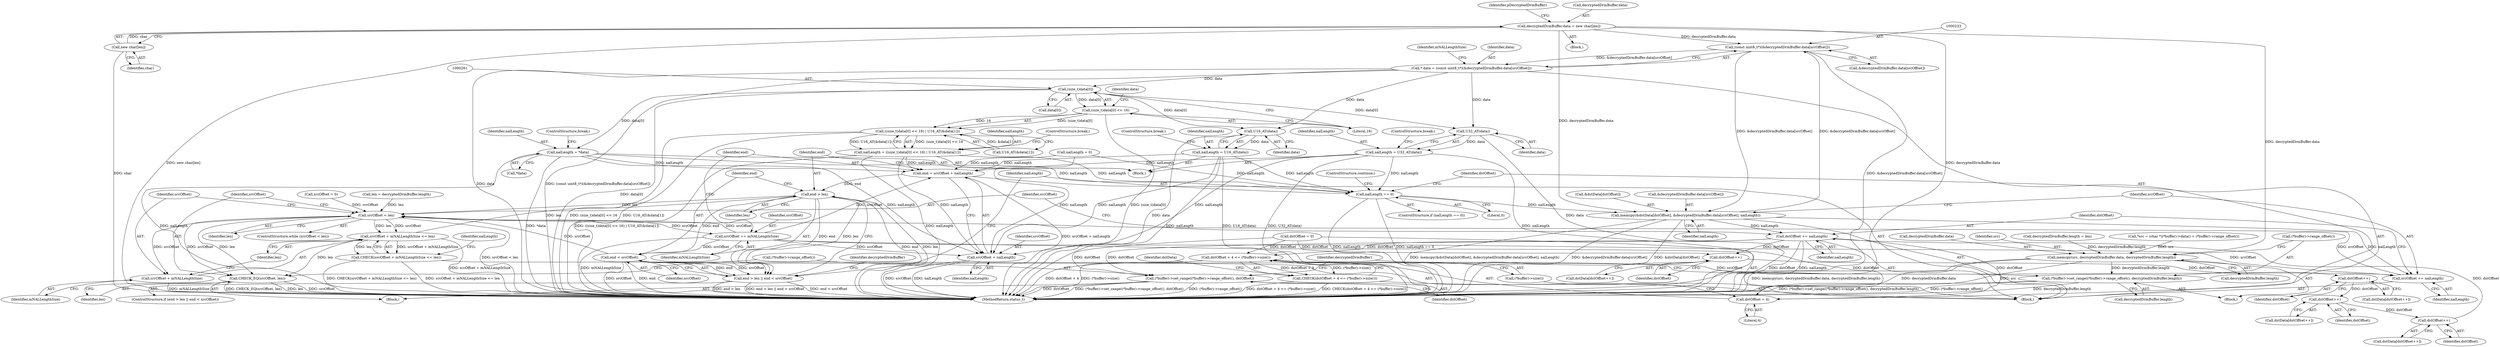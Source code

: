 digraph "0_Android_e248db02fbab2ee9162940bc19f087fd7d96cb9d@API" {
"1000136" [label="(Call,decryptedDrmBuffer.data = new char[len])"];
"1000140" [label="(Call,new char[len])"];
"1000232" [label="(Call,(const uint8_t*)(&decryptedDrmBuffer.data[srcOffset]))"];
"1000230" [label="(Call,* data = (const uint8_t*)(&decryptedDrmBuffer.data[srcOffset]))"];
"1000252" [label="(Call,U16_AT(data))"];
"1000250" [label="(Call,nalLength = U16_AT(data))"];
"1000287" [label="(Call,end = srcOffset + nalLength)"];
"1000294" [label="(Call,end > len)"];
"1000215" [label="(Call,srcOffset < len)"];
"1000220" [label="(Call,srcOffset + mNALLengthSize <= len)"];
"1000219" [label="(Call,CHECK(srcOffset + mNALLengthSize <= len))"];
"1000370" [label="(Call,CHECK_EQ(srcOffset, len))"];
"1000221" [label="(Call,srcOffset + mNALLengthSize)"];
"1000283" [label="(Call,srcOffset += mNALLengthSize)"];
"1000289" [label="(Call,srcOffset + nalLength)"];
"1000297" [label="(Call,end < srcOffset)"];
"1000293" [label="(Call,end > len || end < srcOffset)"];
"1000364" [label="(Call,srcOffset += nalLength)"];
"1000317" [label="(Call,nalLength == 0)"];
"1000352" [label="(Call,memcpy(&dstData[dstOffset], &decryptedDrmBuffer.data[srcOffset], nalLength))"];
"1000367" [label="(Call,dstOffset += nalLength)"];
"1000323" [label="(Call,dstOffset + 4 <= (*buffer)->size())"];
"1000322" [label="(Call,CHECK(dstOffset + 4 <= (*buffer)->size()))"];
"1000324" [label="(Call,dstOffset + 4)"];
"1000331" [label="(Call,dstOffset++)"];
"1000337" [label="(Call,dstOffset++)"];
"1000343" [label="(Call,dstOffset++)"];
"1000349" [label="(Call,dstOffset++)"];
"1000373" [label="(Call,(*buffer)->set_range((*buffer)->range_offset(), dstOffset))"];
"1000260" [label="(Call,(size_t)data[0])"];
"1000244" [label="(Call,nalLength = *data)"];
"1000259" [label="(Call,(size_t)data[0] << 16)"];
"1000258" [label="(Call,((size_t)data[0] << 16) | U16_AT(&data[1]))"];
"1000256" [label="(Call,nalLength = ((size_t)data[0] << 16) | U16_AT(&data[1]))"];
"1000275" [label="(Call,U32_AT(data))"];
"1000273" [label="(Call,nalLength = U32_AT(data))"];
"1000378" [label="(Call,memcpy(src, decryptedDrmBuffer.data, decryptedDrmBuffer.length))"];
"1000386" [label="(Call,(*buffer)->set_range((*buffer)->range_offset(), decryptedDrmBuffer.length))"];
"1000246" [label="(Call,*data)"];
"1000248" [label="(ControlStructure,break;)"];
"1000232" [label="(Call,(const uint8_t*)(&decryptedDrmBuffer.data[srcOffset]))"];
"1000296" [label="(Identifier,len)"];
"1000292" [label="(ControlStructure,if (end > len || end < srcOffset))"];
"1000332" [label="(Identifier,dstOffset)"];
"1000257" [label="(Identifier,nalLength)"];
"1000298" [label="(Identifier,end)"];
"1000331" [label="(Call,dstOffset++)"];
"1000252" [label="(Call,U16_AT(data))"];
"1000369" [label="(Identifier,nalLength)"];
"1000262" [label="(Call,data[0])"];
"1000375" [label="(Identifier,dstOffset)"];
"1000194" [label="(Block,)"];
"1000367" [label="(Call,dstOffset += nalLength)"];
"1000131" [label="(Call,decryptedDrmBuffer.length = len)"];
"1000215" [label="(Call,srcOffset < len)"];
"1000363" [label="(Identifier,nalLength)"];
"1000366" [label="(Identifier,nalLength)"];
"1000245" [label="(Identifier,nalLength)"];
"1000224" [label="(Identifier,len)"];
"1000349" [label="(Call,dstOffset++)"];
"1000271" [label="(ControlStructure,break;)"];
"1000122" [label="(Call,*src = (char *)(*buffer)->data() + (*buffer)->range_offset())"];
"1000140" [label="(Call,new char[len])"];
"1000269" [label="(Identifier,data)"];
"1000276" [label="(Identifier,data)"];
"1000377" [label="(Block,)"];
"1000141" [label="(Identifier,char)"];
"1000295" [label="(Identifier,end)"];
"1000326" [label="(Literal,4)"];
"1000136" [label="(Call,decryptedDrmBuffer.data = new char[len])"];
"1000284" [label="(Identifier,srcOffset)"];
"1000335" [label="(Call,dstData[dstOffset++])"];
"1000103" [label="(Block,)"];
"1000344" [label="(Identifier,dstOffset)"];
"1000223" [label="(Identifier,mNALLengthSize)"];
"1000206" [label="(Call,dstOffset = 0)"];
"1000291" [label="(Identifier,nalLength)"];
"1000373" [label="(Call,(*buffer)->set_range((*buffer)->range_offset(), dstOffset))"];
"1000277" [label="(ControlStructure,break;)"];
"1000260" [label="(Call,(size_t)data[0])"];
"1000287" [label="(Call,end = srcOffset + nalLength)"];
"1000244" [label="(Call,nalLength = *data)"];
"1000251" [label="(Identifier,nalLength)"];
"1000221" [label="(Call,srcOffset + mNALLengthSize)"];
"1000144" [label="(Identifier,pDecryptedDrmBuffer)"];
"1000273" [label="(Call,nalLength = U32_AT(data))"];
"1000387" [label="(Call,(*buffer)->range_offset())"];
"1000230" [label="(Call,* data = (const uint8_t*)(&decryptedDrmBuffer.data[srcOffset]))"];
"1000220" [label="(Call,srcOffset + mNALLengthSize <= len)"];
"1000217" [label="(Identifier,len)"];
"1000388" [label="(Call,decryptedDrmBuffer.length)"];
"1000303" [label="(Identifier,decryptedDrmBuffer)"];
"1000289" [label="(Call,srcOffset + nalLength)"];
"1000371" [label="(Identifier,srcOffset)"];
"1000299" [label="(Identifier,srcOffset)"];
"1000226" [label="(Call,nalLength = 0)"];
"1000290" [label="(Identifier,srcOffset)"];
"1000341" [label="(Call,dstData[dstOffset++])"];
"1000372" [label="(Identifier,len)"];
"1000368" [label="(Identifier,dstOffset)"];
"1000218" [label="(Block,)"];
"1000386" [label="(Call,(*buffer)->set_range((*buffer)->range_offset(), decryptedDrmBuffer.length))"];
"1000219" [label="(Call,CHECK(srcOffset + mNALLengthSize <= len))"];
"1000202" [label="(Call,srcOffset = 0)"];
"1000316" [label="(ControlStructure,if (nalLength == 0))"];
"1000137" [label="(Call,decryptedDrmBuffer.data)"];
"1000383" [label="(Call,decryptedDrmBuffer.length)"];
"1000374" [label="(Call,(*buffer)->range_offset())"];
"1000250" [label="(Call,nalLength = U16_AT(data))"];
"1000297" [label="(Call,end < srcOffset)"];
"1000347" [label="(Call,dstData[dstOffset++])"];
"1000285" [label="(Identifier,mNALLengthSize)"];
"1000222" [label="(Identifier,srcOffset)"];
"1000231" [label="(Identifier,data)"];
"1000256" [label="(Call,nalLength = ((size_t)data[0] << 16) | U16_AT(&data[1]))"];
"1000357" [label="(Call,&decryptedDrmBuffer.data[srcOffset])"];
"1000254" [label="(ControlStructure,break;)"];
"1000234" [label="(Call,&decryptedDrmBuffer.data[srcOffset])"];
"1000350" [label="(Identifier,dstOffset)"];
"1000380" [label="(Call,decryptedDrmBuffer.data)"];
"1000209" [label="(Call,len = decryptedDrmBuffer.length)"];
"1000317" [label="(Call,nalLength == 0)"];
"1000259" [label="(Call,(size_t)data[0] << 16)"];
"1000321" [label="(ControlStructure,continue;)"];
"1000330" [label="(Identifier,dstData)"];
"1000365" [label="(Identifier,srcOffset)"];
"1000343" [label="(Call,dstOffset++)"];
"1000378" [label="(Call,memcpy(src, decryptedDrmBuffer.data, decryptedDrmBuffer.length))"];
"1000275" [label="(Call,U32_AT(data))"];
"1000329" [label="(Call,dstData[dstOffset++])"];
"1000352" [label="(Call,memcpy(&dstData[dstOffset], &decryptedDrmBuffer.data[srcOffset], nalLength))"];
"1000283" [label="(Call,srcOffset += mNALLengthSize)"];
"1000327" [label="(Call,(*buffer)->size())"];
"1000258" [label="(Call,((size_t)data[0] << 16) | U16_AT(&data[1]))"];
"1000216" [label="(Identifier,srcOffset)"];
"1000318" [label="(Identifier,nalLength)"];
"1000319" [label="(Literal,0)"];
"1000324" [label="(Call,dstOffset + 4)"];
"1000323" [label="(Call,dstOffset + 4 <= (*buffer)->size())"];
"1000325" [label="(Identifier,dstOffset)"];
"1000379" [label="(Identifier,src)"];
"1000353" [label="(Call,&dstData[dstOffset])"];
"1000322" [label="(Call,CHECK(dstOffset + 4 <= (*buffer)->size()))"];
"1000242" [label="(Block,)"];
"1000406" [label="(MethodReturn,status_t)"];
"1000338" [label="(Identifier,dstOffset)"];
"1000265" [label="(Literal,16)"];
"1000241" [label="(Identifier,mNALLengthSize)"];
"1000294" [label="(Call,end > len)"];
"1000227" [label="(Identifier,nalLength)"];
"1000337" [label="(Call,dstOffset++)"];
"1000274" [label="(Identifier,nalLength)"];
"1000293" [label="(Call,end > len || end < srcOffset)"];
"1000288" [label="(Identifier,end)"];
"1000364" [label="(Call,srcOffset += nalLength)"];
"1000253" [label="(Identifier,data)"];
"1000393" [label="(Identifier,decryptedDrmBuffer)"];
"1000266" [label="(Call,U16_AT(&data[1]))"];
"1000214" [label="(ControlStructure,while (srcOffset < len))"];
"1000370" [label="(Call,CHECK_EQ(srcOffset, len))"];
"1000136" -> "1000103"  [label="AST: "];
"1000136" -> "1000140"  [label="CFG: "];
"1000137" -> "1000136"  [label="AST: "];
"1000140" -> "1000136"  [label="AST: "];
"1000144" -> "1000136"  [label="CFG: "];
"1000136" -> "1000406"  [label="DDG: new char[len]"];
"1000136" -> "1000406"  [label="DDG: decryptedDrmBuffer.data"];
"1000140" -> "1000136"  [label="DDG: char"];
"1000136" -> "1000232"  [label="DDG: decryptedDrmBuffer.data"];
"1000136" -> "1000352"  [label="DDG: decryptedDrmBuffer.data"];
"1000136" -> "1000378"  [label="DDG: decryptedDrmBuffer.data"];
"1000140" -> "1000141"  [label="CFG: "];
"1000141" -> "1000140"  [label="AST: "];
"1000140" -> "1000406"  [label="DDG: char"];
"1000232" -> "1000230"  [label="AST: "];
"1000232" -> "1000234"  [label="CFG: "];
"1000233" -> "1000232"  [label="AST: "];
"1000234" -> "1000232"  [label="AST: "];
"1000230" -> "1000232"  [label="CFG: "];
"1000232" -> "1000406"  [label="DDG: &decryptedDrmBuffer.data[srcOffset]"];
"1000232" -> "1000230"  [label="DDG: &decryptedDrmBuffer.data[srcOffset]"];
"1000352" -> "1000232"  [label="DDG: &decryptedDrmBuffer.data[srcOffset]"];
"1000232" -> "1000352"  [label="DDG: &decryptedDrmBuffer.data[srcOffset]"];
"1000230" -> "1000218"  [label="AST: "];
"1000231" -> "1000230"  [label="AST: "];
"1000241" -> "1000230"  [label="CFG: "];
"1000230" -> "1000406"  [label="DDG: data"];
"1000230" -> "1000406"  [label="DDG: (const uint8_t*)(&decryptedDrmBuffer.data[srcOffset])"];
"1000230" -> "1000252"  [label="DDG: data"];
"1000230" -> "1000260"  [label="DDG: data"];
"1000230" -> "1000275"  [label="DDG: data"];
"1000252" -> "1000250"  [label="AST: "];
"1000252" -> "1000253"  [label="CFG: "];
"1000253" -> "1000252"  [label="AST: "];
"1000250" -> "1000252"  [label="CFG: "];
"1000252" -> "1000406"  [label="DDG: data"];
"1000252" -> "1000250"  [label="DDG: data"];
"1000260" -> "1000252"  [label="DDG: data[0]"];
"1000250" -> "1000242"  [label="AST: "];
"1000251" -> "1000250"  [label="AST: "];
"1000254" -> "1000250"  [label="CFG: "];
"1000250" -> "1000406"  [label="DDG: nalLength"];
"1000250" -> "1000406"  [label="DDG: U16_AT(data)"];
"1000250" -> "1000287"  [label="DDG: nalLength"];
"1000250" -> "1000289"  [label="DDG: nalLength"];
"1000250" -> "1000317"  [label="DDG: nalLength"];
"1000287" -> "1000218"  [label="AST: "];
"1000287" -> "1000289"  [label="CFG: "];
"1000288" -> "1000287"  [label="AST: "];
"1000289" -> "1000287"  [label="AST: "];
"1000295" -> "1000287"  [label="CFG: "];
"1000287" -> "1000406"  [label="DDG: srcOffset + nalLength"];
"1000283" -> "1000287"  [label="DDG: srcOffset"];
"1000273" -> "1000287"  [label="DDG: nalLength"];
"1000256" -> "1000287"  [label="DDG: nalLength"];
"1000244" -> "1000287"  [label="DDG: nalLength"];
"1000226" -> "1000287"  [label="DDG: nalLength"];
"1000287" -> "1000294"  [label="DDG: end"];
"1000294" -> "1000293"  [label="AST: "];
"1000294" -> "1000296"  [label="CFG: "];
"1000295" -> "1000294"  [label="AST: "];
"1000296" -> "1000294"  [label="AST: "];
"1000298" -> "1000294"  [label="CFG: "];
"1000293" -> "1000294"  [label="CFG: "];
"1000294" -> "1000406"  [label="DDG: len"];
"1000294" -> "1000406"  [label="DDG: end"];
"1000294" -> "1000215"  [label="DDG: len"];
"1000294" -> "1000293"  [label="DDG: end"];
"1000294" -> "1000293"  [label="DDG: len"];
"1000220" -> "1000294"  [label="DDG: len"];
"1000294" -> "1000297"  [label="DDG: end"];
"1000215" -> "1000214"  [label="AST: "];
"1000215" -> "1000217"  [label="CFG: "];
"1000216" -> "1000215"  [label="AST: "];
"1000217" -> "1000215"  [label="AST: "];
"1000222" -> "1000215"  [label="CFG: "];
"1000371" -> "1000215"  [label="CFG: "];
"1000215" -> "1000406"  [label="DDG: srcOffset < len"];
"1000364" -> "1000215"  [label="DDG: srcOffset"];
"1000297" -> "1000215"  [label="DDG: srcOffset"];
"1000202" -> "1000215"  [label="DDG: srcOffset"];
"1000283" -> "1000215"  [label="DDG: srcOffset"];
"1000209" -> "1000215"  [label="DDG: len"];
"1000215" -> "1000220"  [label="DDG: srcOffset"];
"1000215" -> "1000220"  [label="DDG: len"];
"1000215" -> "1000221"  [label="DDG: srcOffset"];
"1000215" -> "1000283"  [label="DDG: srcOffset"];
"1000215" -> "1000370"  [label="DDG: srcOffset"];
"1000215" -> "1000370"  [label="DDG: len"];
"1000220" -> "1000219"  [label="AST: "];
"1000220" -> "1000224"  [label="CFG: "];
"1000221" -> "1000220"  [label="AST: "];
"1000224" -> "1000220"  [label="AST: "];
"1000219" -> "1000220"  [label="CFG: "];
"1000220" -> "1000406"  [label="DDG: srcOffset + mNALLengthSize"];
"1000220" -> "1000219"  [label="DDG: srcOffset + mNALLengthSize"];
"1000220" -> "1000219"  [label="DDG: len"];
"1000220" -> "1000370"  [label="DDG: len"];
"1000219" -> "1000218"  [label="AST: "];
"1000227" -> "1000219"  [label="CFG: "];
"1000219" -> "1000406"  [label="DDG: CHECK(srcOffset + mNALLengthSize <= len)"];
"1000219" -> "1000406"  [label="DDG: srcOffset + mNALLengthSize <= len"];
"1000370" -> "1000194"  [label="AST: "];
"1000370" -> "1000372"  [label="CFG: "];
"1000371" -> "1000370"  [label="AST: "];
"1000372" -> "1000370"  [label="AST: "];
"1000374" -> "1000370"  [label="CFG: "];
"1000370" -> "1000406"  [label="DDG: CHECK_EQ(srcOffset, len)"];
"1000370" -> "1000406"  [label="DDG: len"];
"1000370" -> "1000406"  [label="DDG: srcOffset"];
"1000221" -> "1000223"  [label="CFG: "];
"1000222" -> "1000221"  [label="AST: "];
"1000223" -> "1000221"  [label="AST: "];
"1000224" -> "1000221"  [label="CFG: "];
"1000221" -> "1000406"  [label="DDG: mNALLengthSize"];
"1000283" -> "1000218"  [label="AST: "];
"1000283" -> "1000285"  [label="CFG: "];
"1000284" -> "1000283"  [label="AST: "];
"1000285" -> "1000283"  [label="AST: "];
"1000288" -> "1000283"  [label="CFG: "];
"1000283" -> "1000406"  [label="DDG: mNALLengthSize"];
"1000283" -> "1000289"  [label="DDG: srcOffset"];
"1000283" -> "1000297"  [label="DDG: srcOffset"];
"1000283" -> "1000364"  [label="DDG: srcOffset"];
"1000289" -> "1000291"  [label="CFG: "];
"1000290" -> "1000289"  [label="AST: "];
"1000291" -> "1000289"  [label="AST: "];
"1000289" -> "1000406"  [label="DDG: nalLength"];
"1000289" -> "1000406"  [label="DDG: srcOffset"];
"1000273" -> "1000289"  [label="DDG: nalLength"];
"1000256" -> "1000289"  [label="DDG: nalLength"];
"1000244" -> "1000289"  [label="DDG: nalLength"];
"1000226" -> "1000289"  [label="DDG: nalLength"];
"1000297" -> "1000293"  [label="AST: "];
"1000297" -> "1000299"  [label="CFG: "];
"1000298" -> "1000297"  [label="AST: "];
"1000299" -> "1000297"  [label="AST: "];
"1000293" -> "1000297"  [label="CFG: "];
"1000297" -> "1000406"  [label="DDG: end"];
"1000297" -> "1000406"  [label="DDG: srcOffset"];
"1000297" -> "1000293"  [label="DDG: end"];
"1000297" -> "1000293"  [label="DDG: srcOffset"];
"1000297" -> "1000364"  [label="DDG: srcOffset"];
"1000293" -> "1000292"  [label="AST: "];
"1000303" -> "1000293"  [label="CFG: "];
"1000318" -> "1000293"  [label="CFG: "];
"1000293" -> "1000406"  [label="DDG: end > len"];
"1000293" -> "1000406"  [label="DDG: end > len || end < srcOffset"];
"1000293" -> "1000406"  [label="DDG: end < srcOffset"];
"1000364" -> "1000218"  [label="AST: "];
"1000364" -> "1000366"  [label="CFG: "];
"1000365" -> "1000364"  [label="AST: "];
"1000366" -> "1000364"  [label="AST: "];
"1000368" -> "1000364"  [label="CFG: "];
"1000352" -> "1000364"  [label="DDG: nalLength"];
"1000317" -> "1000316"  [label="AST: "];
"1000317" -> "1000319"  [label="CFG: "];
"1000318" -> "1000317"  [label="AST: "];
"1000319" -> "1000317"  [label="AST: "];
"1000321" -> "1000317"  [label="CFG: "];
"1000325" -> "1000317"  [label="CFG: "];
"1000317" -> "1000406"  [label="DDG: nalLength"];
"1000317" -> "1000406"  [label="DDG: nalLength == 0"];
"1000273" -> "1000317"  [label="DDG: nalLength"];
"1000256" -> "1000317"  [label="DDG: nalLength"];
"1000244" -> "1000317"  [label="DDG: nalLength"];
"1000226" -> "1000317"  [label="DDG: nalLength"];
"1000317" -> "1000352"  [label="DDG: nalLength"];
"1000352" -> "1000218"  [label="AST: "];
"1000352" -> "1000363"  [label="CFG: "];
"1000353" -> "1000352"  [label="AST: "];
"1000357" -> "1000352"  [label="AST: "];
"1000363" -> "1000352"  [label="AST: "];
"1000365" -> "1000352"  [label="CFG: "];
"1000352" -> "1000406"  [label="DDG: &decryptedDrmBuffer.data[srcOffset]"];
"1000352" -> "1000406"  [label="DDG: &dstData[dstOffset]"];
"1000352" -> "1000406"  [label="DDG: memcpy(&dstData[dstOffset], &decryptedDrmBuffer.data[srcOffset], nalLength)"];
"1000352" -> "1000367"  [label="DDG: nalLength"];
"1000367" -> "1000218"  [label="AST: "];
"1000367" -> "1000369"  [label="CFG: "];
"1000368" -> "1000367"  [label="AST: "];
"1000369" -> "1000367"  [label="AST: "];
"1000216" -> "1000367"  [label="CFG: "];
"1000367" -> "1000406"  [label="DDG: nalLength"];
"1000367" -> "1000406"  [label="DDG: dstOffset"];
"1000367" -> "1000323"  [label="DDG: dstOffset"];
"1000367" -> "1000324"  [label="DDG: dstOffset"];
"1000367" -> "1000331"  [label="DDG: dstOffset"];
"1000349" -> "1000367"  [label="DDG: dstOffset"];
"1000367" -> "1000373"  [label="DDG: dstOffset"];
"1000323" -> "1000322"  [label="AST: "];
"1000323" -> "1000327"  [label="CFG: "];
"1000324" -> "1000323"  [label="AST: "];
"1000327" -> "1000323"  [label="AST: "];
"1000322" -> "1000323"  [label="CFG: "];
"1000323" -> "1000406"  [label="DDG: dstOffset + 4"];
"1000323" -> "1000406"  [label="DDG: (*buffer)->size()"];
"1000323" -> "1000322"  [label="DDG: dstOffset + 4"];
"1000323" -> "1000322"  [label="DDG: (*buffer)->size()"];
"1000206" -> "1000323"  [label="DDG: dstOffset"];
"1000322" -> "1000218"  [label="AST: "];
"1000330" -> "1000322"  [label="CFG: "];
"1000322" -> "1000406"  [label="DDG: CHECK(dstOffset + 4 <= (*buffer)->size())"];
"1000322" -> "1000406"  [label="DDG: dstOffset + 4 <= (*buffer)->size()"];
"1000324" -> "1000326"  [label="CFG: "];
"1000325" -> "1000324"  [label="AST: "];
"1000326" -> "1000324"  [label="AST: "];
"1000327" -> "1000324"  [label="CFG: "];
"1000206" -> "1000324"  [label="DDG: dstOffset"];
"1000331" -> "1000329"  [label="AST: "];
"1000331" -> "1000332"  [label="CFG: "];
"1000332" -> "1000331"  [label="AST: "];
"1000329" -> "1000331"  [label="CFG: "];
"1000206" -> "1000331"  [label="DDG: dstOffset"];
"1000331" -> "1000337"  [label="DDG: dstOffset"];
"1000337" -> "1000335"  [label="AST: "];
"1000337" -> "1000338"  [label="CFG: "];
"1000338" -> "1000337"  [label="AST: "];
"1000335" -> "1000337"  [label="CFG: "];
"1000337" -> "1000343"  [label="DDG: dstOffset"];
"1000343" -> "1000341"  [label="AST: "];
"1000343" -> "1000344"  [label="CFG: "];
"1000344" -> "1000343"  [label="AST: "];
"1000341" -> "1000343"  [label="CFG: "];
"1000343" -> "1000349"  [label="DDG: dstOffset"];
"1000349" -> "1000347"  [label="AST: "];
"1000349" -> "1000350"  [label="CFG: "];
"1000350" -> "1000349"  [label="AST: "];
"1000347" -> "1000349"  [label="CFG: "];
"1000373" -> "1000194"  [label="AST: "];
"1000373" -> "1000375"  [label="CFG: "];
"1000374" -> "1000373"  [label="AST: "];
"1000375" -> "1000373"  [label="AST: "];
"1000393" -> "1000373"  [label="CFG: "];
"1000373" -> "1000406"  [label="DDG: dstOffset"];
"1000373" -> "1000406"  [label="DDG: (*buffer)->set_range((*buffer)->range_offset(), dstOffset)"];
"1000373" -> "1000406"  [label="DDG: (*buffer)->range_offset()"];
"1000206" -> "1000373"  [label="DDG: dstOffset"];
"1000260" -> "1000259"  [label="AST: "];
"1000260" -> "1000262"  [label="CFG: "];
"1000261" -> "1000260"  [label="AST: "];
"1000262" -> "1000260"  [label="AST: "];
"1000265" -> "1000260"  [label="CFG: "];
"1000260" -> "1000406"  [label="DDG: data[0]"];
"1000260" -> "1000244"  [label="DDG: data[0]"];
"1000260" -> "1000259"  [label="DDG: data[0]"];
"1000260" -> "1000275"  [label="DDG: data[0]"];
"1000244" -> "1000242"  [label="AST: "];
"1000244" -> "1000246"  [label="CFG: "];
"1000245" -> "1000244"  [label="AST: "];
"1000246" -> "1000244"  [label="AST: "];
"1000248" -> "1000244"  [label="CFG: "];
"1000244" -> "1000406"  [label="DDG: nalLength"];
"1000244" -> "1000406"  [label="DDG: *data"];
"1000259" -> "1000258"  [label="AST: "];
"1000259" -> "1000265"  [label="CFG: "];
"1000265" -> "1000259"  [label="AST: "];
"1000269" -> "1000259"  [label="CFG: "];
"1000259" -> "1000406"  [label="DDG: (size_t)data[0]"];
"1000259" -> "1000258"  [label="DDG: (size_t)data[0]"];
"1000259" -> "1000258"  [label="DDG: 16"];
"1000258" -> "1000256"  [label="AST: "];
"1000258" -> "1000266"  [label="CFG: "];
"1000266" -> "1000258"  [label="AST: "];
"1000256" -> "1000258"  [label="CFG: "];
"1000258" -> "1000406"  [label="DDG: (size_t)data[0] << 16"];
"1000258" -> "1000406"  [label="DDG: U16_AT(&data[1])"];
"1000258" -> "1000256"  [label="DDG: (size_t)data[0] << 16"];
"1000258" -> "1000256"  [label="DDG: U16_AT(&data[1])"];
"1000266" -> "1000258"  [label="DDG: &data[1]"];
"1000256" -> "1000242"  [label="AST: "];
"1000257" -> "1000256"  [label="AST: "];
"1000271" -> "1000256"  [label="CFG: "];
"1000256" -> "1000406"  [label="DDG: ((size_t)data[0] << 16) | U16_AT(&data[1])"];
"1000256" -> "1000406"  [label="DDG: nalLength"];
"1000275" -> "1000273"  [label="AST: "];
"1000275" -> "1000276"  [label="CFG: "];
"1000276" -> "1000275"  [label="AST: "];
"1000273" -> "1000275"  [label="CFG: "];
"1000275" -> "1000406"  [label="DDG: data"];
"1000275" -> "1000273"  [label="DDG: data"];
"1000273" -> "1000242"  [label="AST: "];
"1000274" -> "1000273"  [label="AST: "];
"1000277" -> "1000273"  [label="CFG: "];
"1000273" -> "1000406"  [label="DDG: U32_AT(data)"];
"1000273" -> "1000406"  [label="DDG: nalLength"];
"1000378" -> "1000377"  [label="AST: "];
"1000378" -> "1000383"  [label="CFG: "];
"1000379" -> "1000378"  [label="AST: "];
"1000380" -> "1000378"  [label="AST: "];
"1000383" -> "1000378"  [label="AST: "];
"1000387" -> "1000378"  [label="CFG: "];
"1000378" -> "1000406"  [label="DDG: decryptedDrmBuffer.data"];
"1000378" -> "1000406"  [label="DDG: src"];
"1000378" -> "1000406"  [label="DDG: memcpy(src, decryptedDrmBuffer.data, decryptedDrmBuffer.length)"];
"1000122" -> "1000378"  [label="DDG: src"];
"1000131" -> "1000378"  [label="DDG: decryptedDrmBuffer.length"];
"1000378" -> "1000386"  [label="DDG: decryptedDrmBuffer.length"];
"1000386" -> "1000377"  [label="AST: "];
"1000386" -> "1000388"  [label="CFG: "];
"1000387" -> "1000386"  [label="AST: "];
"1000388" -> "1000386"  [label="AST: "];
"1000393" -> "1000386"  [label="CFG: "];
"1000386" -> "1000406"  [label="DDG: decryptedDrmBuffer.length"];
"1000386" -> "1000406"  [label="DDG: (*buffer)->range_offset()"];
"1000386" -> "1000406"  [label="DDG: (*buffer)->set_range((*buffer)->range_offset(), decryptedDrmBuffer.length)"];
}
